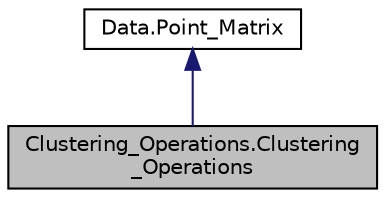 digraph "Clustering_Operations.Clustering_Operations"
{
 // LATEX_PDF_SIZE
  edge [fontname="Helvetica",fontsize="10",labelfontname="Helvetica",labelfontsize="10"];
  node [fontname="Helvetica",fontsize="10",shape=record];
  Node1 [label="Clustering_Operations.Clustering\l_Operations",height=0.2,width=0.4,color="black", fillcolor="grey75", style="filled", fontcolor="black",tooltip=" "];
  Node2 -> Node1 [dir="back",color="midnightblue",fontsize="10",style="solid",fontname="Helvetica"];
  Node2 [label="Data.Point_Matrix",height=0.2,width=0.4,color="black", fillcolor="white", style="filled",URL="$classData_1_1Point__Matrix.html",tooltip=" "];
}
